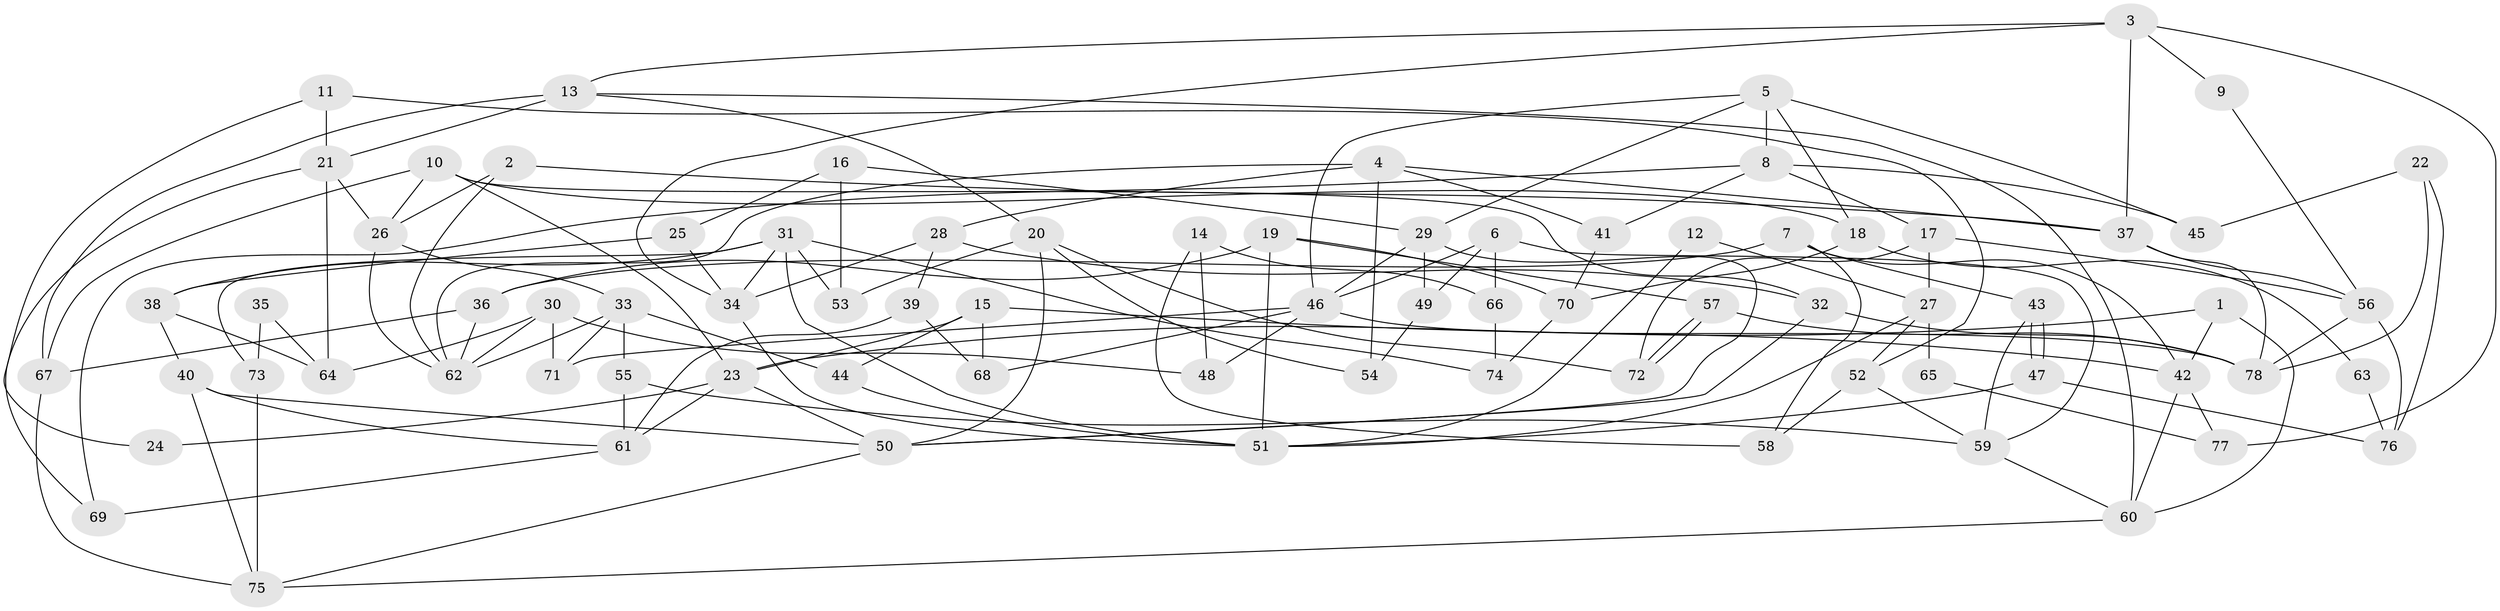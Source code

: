 // coarse degree distribution, {7: 0.1956521739130435, 5: 0.06521739130434782, 6: 0.2826086956521739, 4: 0.17391304347826086, 8: 0.06521739130434782, 2: 0.08695652173913043, 3: 0.13043478260869565}
// Generated by graph-tools (version 1.1) at 2025/52/02/27/25 19:52:05]
// undirected, 78 vertices, 156 edges
graph export_dot {
graph [start="1"]
  node [color=gray90,style=filled];
  1;
  2;
  3;
  4;
  5;
  6;
  7;
  8;
  9;
  10;
  11;
  12;
  13;
  14;
  15;
  16;
  17;
  18;
  19;
  20;
  21;
  22;
  23;
  24;
  25;
  26;
  27;
  28;
  29;
  30;
  31;
  32;
  33;
  34;
  35;
  36;
  37;
  38;
  39;
  40;
  41;
  42;
  43;
  44;
  45;
  46;
  47;
  48;
  49;
  50;
  51;
  52;
  53;
  54;
  55;
  56;
  57;
  58;
  59;
  60;
  61;
  62;
  63;
  64;
  65;
  66;
  67;
  68;
  69;
  70;
  71;
  72;
  73;
  74;
  75;
  76;
  77;
  78;
  1 -- 23;
  1 -- 60;
  1 -- 42;
  2 -- 26;
  2 -- 62;
  2 -- 37;
  3 -- 13;
  3 -- 34;
  3 -- 9;
  3 -- 37;
  3 -- 77;
  4 -- 37;
  4 -- 62;
  4 -- 28;
  4 -- 41;
  4 -- 54;
  5 -- 18;
  5 -- 8;
  5 -- 29;
  5 -- 45;
  5 -- 46;
  6 -- 66;
  6 -- 46;
  6 -- 49;
  6 -- 59;
  7 -- 42;
  7 -- 43;
  7 -- 36;
  7 -- 58;
  8 -- 45;
  8 -- 17;
  8 -- 41;
  8 -- 69;
  9 -- 56;
  10 -- 23;
  10 -- 67;
  10 -- 18;
  10 -- 26;
  10 -- 32;
  11 -- 21;
  11 -- 52;
  11 -- 24;
  12 -- 27;
  12 -- 51;
  13 -- 21;
  13 -- 60;
  13 -- 20;
  13 -- 67;
  14 -- 58;
  14 -- 48;
  14 -- 66;
  15 -- 23;
  15 -- 42;
  15 -- 44;
  15 -- 68;
  16 -- 29;
  16 -- 53;
  16 -- 25;
  17 -- 56;
  17 -- 72;
  17 -- 27;
  18 -- 70;
  18 -- 63;
  19 -- 36;
  19 -- 57;
  19 -- 51;
  19 -- 70;
  20 -- 54;
  20 -- 50;
  20 -- 53;
  20 -- 72;
  21 -- 26;
  21 -- 69;
  21 -- 64;
  22 -- 76;
  22 -- 78;
  22 -- 45;
  23 -- 50;
  23 -- 61;
  23 -- 24;
  25 -- 34;
  25 -- 38;
  26 -- 62;
  26 -- 33;
  27 -- 51;
  27 -- 52;
  27 -- 65;
  28 -- 32;
  28 -- 34;
  28 -- 39;
  29 -- 50;
  29 -- 46;
  29 -- 49;
  30 -- 62;
  30 -- 71;
  30 -- 48;
  30 -- 64;
  31 -- 38;
  31 -- 51;
  31 -- 34;
  31 -- 53;
  31 -- 73;
  31 -- 74;
  32 -- 78;
  32 -- 50;
  33 -- 44;
  33 -- 55;
  33 -- 62;
  33 -- 71;
  34 -- 51;
  35 -- 64;
  35 -- 73;
  36 -- 67;
  36 -- 62;
  37 -- 56;
  37 -- 78;
  38 -- 64;
  38 -- 40;
  39 -- 68;
  39 -- 61;
  40 -- 50;
  40 -- 61;
  40 -- 75;
  41 -- 70;
  42 -- 60;
  42 -- 77;
  43 -- 59;
  43 -- 47;
  43 -- 47;
  44 -- 51;
  46 -- 48;
  46 -- 68;
  46 -- 71;
  46 -- 78;
  47 -- 51;
  47 -- 76;
  49 -- 54;
  50 -- 75;
  52 -- 59;
  52 -- 58;
  55 -- 61;
  55 -- 59;
  56 -- 78;
  56 -- 76;
  57 -- 78;
  57 -- 72;
  57 -- 72;
  59 -- 60;
  60 -- 75;
  61 -- 69;
  63 -- 76;
  65 -- 77;
  66 -- 74;
  67 -- 75;
  70 -- 74;
  73 -- 75;
}
